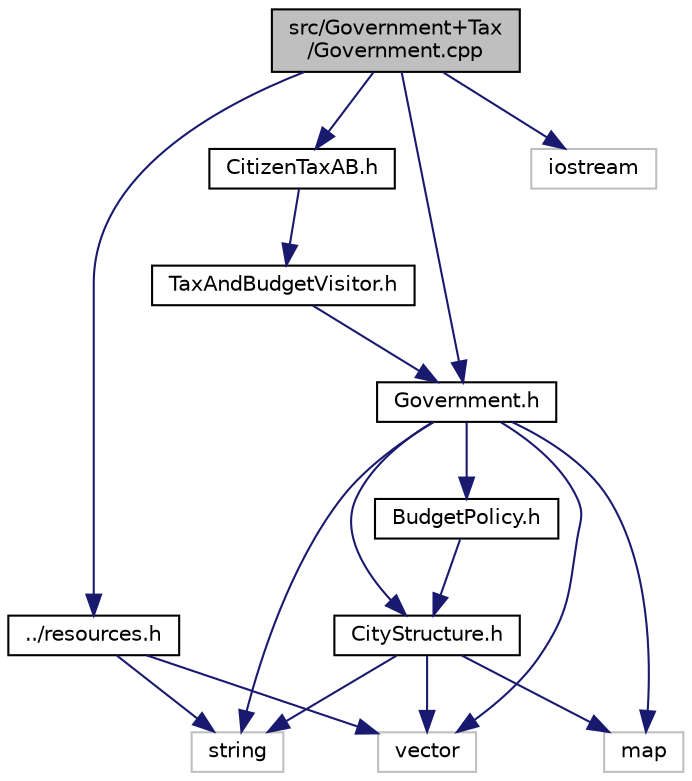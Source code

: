 digraph "src/Government+Tax/Government.cpp"
{
 // LATEX_PDF_SIZE
  edge [fontname="Helvetica",fontsize="10",labelfontname="Helvetica",labelfontsize="10"];
  node [fontname="Helvetica",fontsize="10",shape=record];
  Node1 [label="src/Government+Tax\l/Government.cpp",height=0.2,width=0.4,color="black", fillcolor="grey75", style="filled", fontcolor="black",tooltip=" "];
  Node1 -> Node2 [color="midnightblue",fontsize="10",style="solid",fontname="Helvetica"];
  Node2 [label="Government.h",height=0.2,width=0.4,color="black", fillcolor="white", style="filled",URL="$Government_8h.html",tooltip="Header file for the Government class, which manages tax collection and budget allocation for cities."];
  Node2 -> Node3 [color="midnightblue",fontsize="10",style="solid",fontname="Helvetica"];
  Node3 [label="CityStructure.h",height=0.2,width=0.4,color="black", fillcolor="white", style="filled",URL="$CityStructure_8h.html",tooltip="Header file for the CityStructure class, representing a city with blocks and departments for budget a..."];
  Node3 -> Node4 [color="midnightblue",fontsize="10",style="solid",fontname="Helvetica"];
  Node4 [label="vector",height=0.2,width=0.4,color="grey75", fillcolor="white", style="filled",tooltip=" "];
  Node3 -> Node5 [color="midnightblue",fontsize="10",style="solid",fontname="Helvetica"];
  Node5 [label="string",height=0.2,width=0.4,color="grey75", fillcolor="white", style="filled",tooltip=" "];
  Node3 -> Node6 [color="midnightblue",fontsize="10",style="solid",fontname="Helvetica"];
  Node6 [label="map",height=0.2,width=0.4,color="grey75", fillcolor="white", style="filled",tooltip=" "];
  Node2 -> Node7 [color="midnightblue",fontsize="10",style="solid",fontname="Helvetica"];
  Node7 [label="BudgetPolicy.h",height=0.2,width=0.4,color="black", fillcolor="white", style="filled",URL="$BudgetPolicy_8h.html",tooltip="Header file for the BudgetPolicy class, defining the base interface for city budget policies."];
  Node7 -> Node3 [color="midnightblue",fontsize="10",style="solid",fontname="Helvetica"];
  Node2 -> Node5 [color="midnightblue",fontsize="10",style="solid",fontname="Helvetica"];
  Node2 -> Node6 [color="midnightblue",fontsize="10",style="solid",fontname="Helvetica"];
  Node2 -> Node4 [color="midnightblue",fontsize="10",style="solid",fontname="Helvetica"];
  Node1 -> Node8 [color="midnightblue",fontsize="10",style="solid",fontname="Helvetica"];
  Node8 [label="CitizenTaxAB.h",height=0.2,width=0.4,color="black", fillcolor="white", style="filled",URL="$CitizenTaxAB_8h.html",tooltip="Header file for the CitizenTaxAB class, which calculates tax for citizens and buildings."];
  Node8 -> Node9 [color="midnightblue",fontsize="10",style="solid",fontname="Helvetica"];
  Node9 [label="TaxAndBudgetVisitor.h",height=0.2,width=0.4,color="black", fillcolor="white", style="filled",URL="$TaxAndBudgetVisitor_8h.html",tooltip=" "];
  Node9 -> Node2 [color="midnightblue",fontsize="10",style="solid",fontname="Helvetica"];
  Node1 -> Node10 [color="midnightblue",fontsize="10",style="solid",fontname="Helvetica"];
  Node10 [label="../resources.h",height=0.2,width=0.4,color="black", fillcolor="white", style="filled",URL="$resources_8h.html",tooltip=" "];
  Node10 -> Node4 [color="midnightblue",fontsize="10",style="solid",fontname="Helvetica"];
  Node10 -> Node5 [color="midnightblue",fontsize="10",style="solid",fontname="Helvetica"];
  Node1 -> Node11 [color="midnightblue",fontsize="10",style="solid",fontname="Helvetica"];
  Node11 [label="iostream",height=0.2,width=0.4,color="grey75", fillcolor="white", style="filled",tooltip=" "];
}
